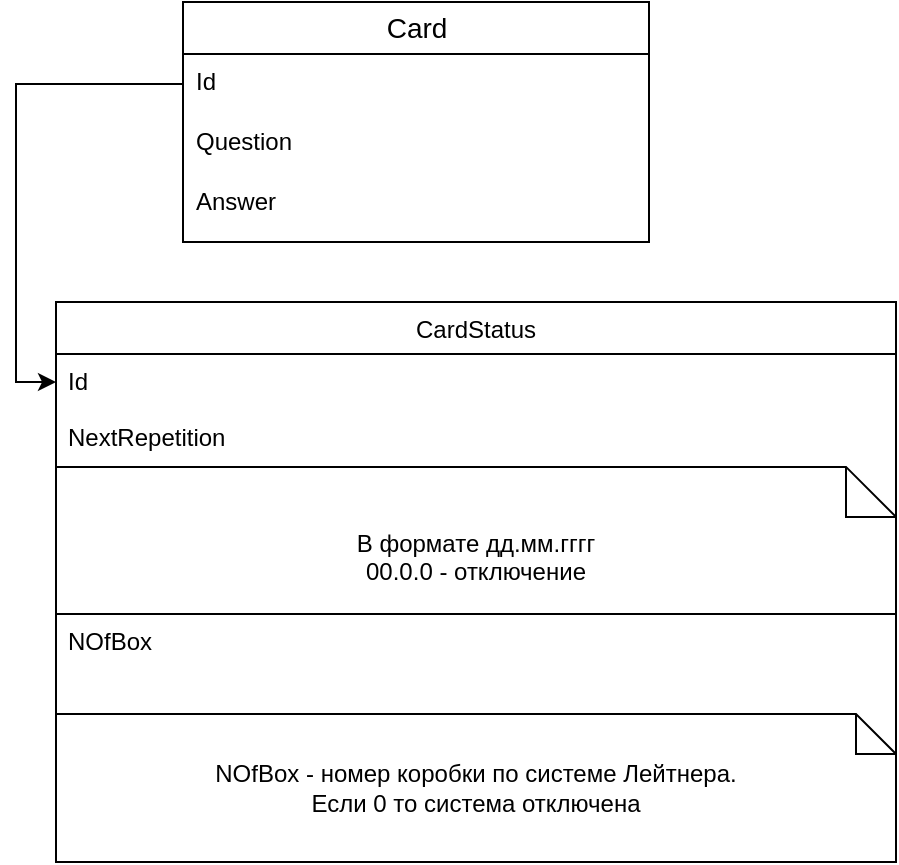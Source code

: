 <mxfile>
    <diagram id="HyV8XjtDRZ2jP9U8q9Oj" name="DbPage">
        <mxGraphModel dx="677" dy="575" grid="1" gridSize="10" guides="1" tooltips="1" connect="1" arrows="1" fold="1" page="1" pageScale="1" pageWidth="827" pageHeight="1169" math="0" shadow="0">
            <root>
                <mxCell id="0"/>
                <mxCell id="1" parent="0"/>
                <mxCell id="Mu4BiRMCGkyx2JXSXJ-Y-36" value="Card" style="swimlane;fontStyle=0;childLayout=stackLayout;horizontal=1;startSize=26;horizontalStack=0;resizeParent=1;resizeParentMax=0;resizeLast=0;collapsible=1;marginBottom=0;align=center;fontSize=14;html=1;rounded=0;flipV=0;fillColor=none;shadow=0;" parent="1" vertex="1">
                    <mxGeometry x="303.5" y="10" width="233" height="120" as="geometry">
                        <mxRectangle x="334" y="10" width="60" height="26" as="alternateBounds"/>
                    </mxGeometry>
                </mxCell>
                <mxCell id="Mu4BiRMCGkyx2JXSXJ-Y-37" value="Id" style="text;strokeColor=none;fillColor=none;spacingLeft=4;spacingRight=4;overflow=hidden;rotatable=0;points=[[0,0.5],[1,0.5]];portConstraint=eastwest;fontSize=12;align=left;html=1;rounded=0;flipV=0;shadow=0;" parent="Mu4BiRMCGkyx2JXSXJ-Y-36" vertex="1">
                    <mxGeometry y="26" width="233" height="30" as="geometry"/>
                </mxCell>
                <mxCell id="Mu4BiRMCGkyx2JXSXJ-Y-38" value="Question" style="text;strokeColor=none;fillColor=none;spacingLeft=4;spacingRight=4;overflow=hidden;rotatable=0;points=[[0,0.5],[1,0.5]];portConstraint=eastwest;fontSize=12;align=left;html=1;rounded=0;flipV=0;shadow=0;" parent="Mu4BiRMCGkyx2JXSXJ-Y-36" vertex="1">
                    <mxGeometry y="56" width="233" height="30" as="geometry"/>
                </mxCell>
                <mxCell id="Mu4BiRMCGkyx2JXSXJ-Y-39" value="Answer" style="text;strokeColor=none;fillColor=none;spacingLeft=4;spacingRight=4;overflow=hidden;rotatable=0;points=[[0,0.5],[1,0.5]];portConstraint=eastwest;fontSize=12;align=left;html=1;rounded=0;flipV=0;shadow=0;" parent="Mu4BiRMCGkyx2JXSXJ-Y-36" vertex="1">
                    <mxGeometry y="86" width="233" height="34" as="geometry"/>
                </mxCell>
                <mxCell id="2" value="CardStatus" style="swimlane;fontStyle=0;childLayout=stackLayout;horizontal=1;startSize=26;horizontalStack=0;resizeParent=1;resizeParentMax=0;resizeLast=0;collapsible=1;marginBottom=0;" parent="1" vertex="1">
                    <mxGeometry x="240" y="160" width="420" height="280" as="geometry"/>
                </mxCell>
                <mxCell id="11" value="" style="group" parent="2" vertex="1" connectable="0">
                    <mxGeometry y="26" width="420" height="254" as="geometry"/>
                </mxCell>
                <mxCell id="3" value="Id" style="text;strokeColor=none;fillColor=none;align=left;verticalAlign=top;spacingLeft=4;spacingRight=4;overflow=hidden;rotatable=0;points=[[0,0.5],[1,0.5]];portConstraint=eastwest;" parent="11" vertex="1">
                    <mxGeometry width="420" height="28.222" as="geometry"/>
                </mxCell>
                <mxCell id="6" value="NextRepetition" style="text;strokeColor=none;fillColor=none;align=left;verticalAlign=top;spacingLeft=4;spacingRight=4;overflow=hidden;rotatable=0;points=[[0,0.5],[1,0.5]];portConstraint=eastwest;" parent="11" vertex="1">
                    <mxGeometry y="28.222" width="420" height="28.222" as="geometry"/>
                </mxCell>
                <mxCell id="10" value="В формате дд.мм.гггг&lt;br&gt;00.0.0 - отключение" style="shape=note2;boundedLbl=1;whiteSpace=wrap;html=1;size=25;verticalAlign=top;align=center;" parent="11" vertex="1">
                    <mxGeometry y="56.44" width="420" height="73.56" as="geometry"/>
                </mxCell>
                <mxCell id="hlc29lFWfG54Du3HDadR-10" value="NOfBox" style="text;strokeColor=none;fillColor=none;spacingLeft=4;spacingRight=4;overflow=hidden;rotatable=0;points=[[0,0.5],[1,0.5]];portConstraint=eastwest;fontSize=12;align=left;html=1;rounded=0;flipV=0;shadow=0;" parent="11" vertex="1">
                    <mxGeometry y="130" width="420" height="40" as="geometry"/>
                </mxCell>
                <mxCell id="hlc29lFWfG54Du3HDadR-11" value="&lt;div&gt;NOfBox - номер коробки по системе Лейтнера.&lt;/div&gt;&lt;div&gt;Если 0 то система отключена&lt;br&gt;&lt;/div&gt;" style="shape=note;size=20;whiteSpace=wrap;html=1;fillColor=none;shadow=0;" parent="11" vertex="1">
                    <mxGeometry y="180" width="420" height="74" as="geometry"/>
                </mxCell>
                <mxCell id="13" style="edgeStyle=orthogonalEdgeStyle;rounded=0;orthogonalLoop=1;jettySize=auto;html=1;exitX=0;exitY=0.5;exitDx=0;exitDy=0;" parent="1" source="Mu4BiRMCGkyx2JXSXJ-Y-37" target="3" edge="1">
                    <mxGeometry relative="1" as="geometry">
                        <mxPoint x="170" y="200" as="targetPoint"/>
                        <Array as="points">
                            <mxPoint x="220" y="51"/>
                            <mxPoint x="220" y="200"/>
                        </Array>
                    </mxGeometry>
                </mxCell>
            </root>
        </mxGraphModel>
    </diagram>
    <diagram id="Jle4tb1fGp4OmTULIMA9" name="UserSettings">
        <mxGraphModel dx="677" dy="575" grid="1" gridSize="10" guides="1" tooltips="1" connect="1" arrows="1" fold="1" page="1" pageScale="1" pageWidth="827" pageHeight="1169" math="0" shadow="0">
            <root>
                <mxCell id="B399QU5yFo54d3rUVr5F-0"/>
                <mxCell id="B399QU5yFo54d3rUVr5F-1" parent="B399QU5yFo54d3rUVr5F-0"/>
                <mxCell id="B399QU5yFo54d3rUVr5F-2" value="Файл settings.json" style="shape=note2;boundedLbl=1;whiteSpace=wrap;html=1;size=25;verticalAlign=top;align=center;" parent="B399QU5yFo54d3rUVr5F-1" vertex="1">
                    <mxGeometry x="270" y="10" width="250" height="110" as="geometry"/>
                </mxCell>
                <mxCell id="B399QU5yFo54d3rUVr5F-11" value="Notification&#10;" style="swimlane;fontStyle=0;childLayout=stackLayout;horizontal=1;startSize=26;horizontalStack=0;resizeParent=1;resizeParentMax=0;resizeLast=0;collapsible=1;marginBottom=0;" parent="B399QU5yFo54d3rUVr5F-1" vertex="1">
                    <mxGeometry x="160" y="150" width="530" height="300" as="geometry"/>
                </mxCell>
                <mxCell id="B399QU5yFo54d3rUVr5F-15" value="* отмечены обязательные параметры" style="whiteSpace=wrap;html=1;shape=mxgraph.basic.document" parent="B399QU5yFo54d3rUVr5F-11" vertex="1">
                    <mxGeometry y="26" width="530" height="54" as="geometry"/>
                </mxCell>
                <mxCell id="4RRsfBIBgSujkeISEIea-2" value="Время для уведомлений. Задается при первом запуске программы" style="shape=note;whiteSpace=wrap;html=1;backgroundOutline=1;darkOpacity=0.05;" parent="B399QU5yFo54d3rUVr5F-11" vertex="1">
                    <mxGeometry y="80" width="530" height="60" as="geometry"/>
                </mxCell>
                <mxCell id="B399QU5yFo54d3rUVr5F-10" value="*time:{формат час-час}&lt;br&gt;&lt;br&gt;default: 0-24&lt;br&gt;" style="text;html=1;align=left;verticalAlign=middle;resizable=0;points=[];autosize=1;strokeColor=none;" parent="B399QU5yFo54d3rUVr5F-11" vertex="1">
                    <mxGeometry y="140" width="530" height="50" as="geometry"/>
                </mxCell>
                <mxCell id="4RRsfBIBgSujkeISEIea-1" value="enabled: false - уведомления отключаются" style="shape=note2;boundedLbl=1;whiteSpace=wrap;html=1;size=25;verticalAlign=top;align=center;" parent="B399QU5yFo54d3rUVr5F-11" vertex="1">
                    <mxGeometry y="190" width="530" height="60" as="geometry"/>
                </mxCell>
                <mxCell id="Rvzhq9zJlDcBRTr9iKc9-0" value="*enabled: bool&lt;br&gt;&lt;br&gt;default: true" style="text;html=1;align=left;verticalAlign=middle;resizable=0;points=[];autosize=1;strokeColor=none;" parent="B399QU5yFo54d3rUVr5F-11" vertex="1">
                    <mxGeometry y="250" width="530" height="50" as="geometry"/>
                </mxCell>
            </root>
        </mxGraphModel>
    </diagram>
    <diagram id="srYDoscnhIJq7fZKzDKV" name="AppDesign">
        <mxGraphModel dx="990" dy="575" grid="1" gridSize="10" guides="1" tooltips="1" connect="1" arrows="1" fold="1" page="1" pageScale="1" pageWidth="827" pageHeight="1169" math="0" shadow="0">
            <root>
                <mxCell id="Mfi8ji9Vk9yyfX6pW6PB-0"/>
                <mxCell id="Mfi8ji9Vk9yyfX6pW6PB-1" parent="Mfi8ji9Vk9yyfX6pW6PB-0"/>
                <mxCell id="Mfi8ji9Vk9yyfX6pW6PB-7" value="Pages" style="swimlane;fontStyle=0;childLayout=stackLayout;horizontal=1;startSize=26;horizontalStack=0;resizeParent=1;resizeParentMax=0;resizeLast=0;collapsible=1;marginBottom=0;" vertex="1" parent="Mfi8ji9Vk9yyfX6pW6PB-1">
                    <mxGeometry x="250" y="130" width="380" height="180" as="geometry"/>
                </mxCell>
                <mxCell id="Mfi8ji9Vk9yyfX6pW6PB-8" value="Main page" style="text;strokeColor=none;fillColor=none;align=left;verticalAlign=top;spacingLeft=4;spacingRight=4;overflow=hidden;rotatable=0;points=[[0,0.5],[1,0.5]];portConstraint=eastwest;" vertex="1" parent="Mfi8ji9Vk9yyfX6pW6PB-7">
                    <mxGeometry y="26" width="380" height="26" as="geometry"/>
                </mxCell>
                <mxCell id="Mfi8ji9Vk9yyfX6pW6PB-9" value="Uset settings page" style="text;strokeColor=none;fillColor=none;align=left;verticalAlign=top;spacingLeft=4;spacingRight=4;overflow=hidden;rotatable=0;points=[[0,0.5],[1,0.5]];portConstraint=eastwest;" vertex="1" parent="Mfi8ji9Vk9yyfX6pW6PB-7">
                    <mxGeometry y="52" width="380" height="26" as="geometry"/>
                </mxCell>
                <mxCell id="Mfi8ji9Vk9yyfX6pW6PB-10" value="New card page" style="text;strokeColor=none;fillColor=none;align=left;verticalAlign=top;spacingLeft=4;spacingRight=4;overflow=hidden;rotatable=0;points=[[0,0.5],[1,0.5]];portConstraint=eastwest;" vertex="1" parent="Mfi8ji9Vk9yyfX6pW6PB-7">
                    <mxGeometry y="78" width="380" height="26" as="geometry"/>
                </mxCell>
                <mxCell id="Mfi8ji9Vk9yyfX6pW6PB-12" value="Edit card page" style="text;strokeColor=none;fillColor=none;align=left;verticalAlign=top;spacingLeft=4;spacingRight=4;overflow=hidden;rotatable=0;points=[[0,0.5],[1,0.5]];portConstraint=eastwest;" vertex="1" parent="Mfi8ji9Vk9yyfX6pW6PB-7">
                    <mxGeometry y="104" width="380" height="26" as="geometry"/>
                </mxCell>
                <mxCell id="Mfi8ji9Vk9yyfX6pW6PB-11" value="Hello page" style="text;strokeColor=none;fillColor=none;align=left;verticalAlign=top;spacingLeft=4;spacingRight=4;overflow=hidden;rotatable=0;points=[[0,0.5],[1,0.5]];portConstraint=eastwest;" vertex="1" parent="Mfi8ji9Vk9yyfX6pW6PB-7">
                    <mxGeometry y="130" width="380" height="50" as="geometry"/>
                </mxCell>
            </root>
        </mxGraphModel>
    </diagram>
</mxfile>